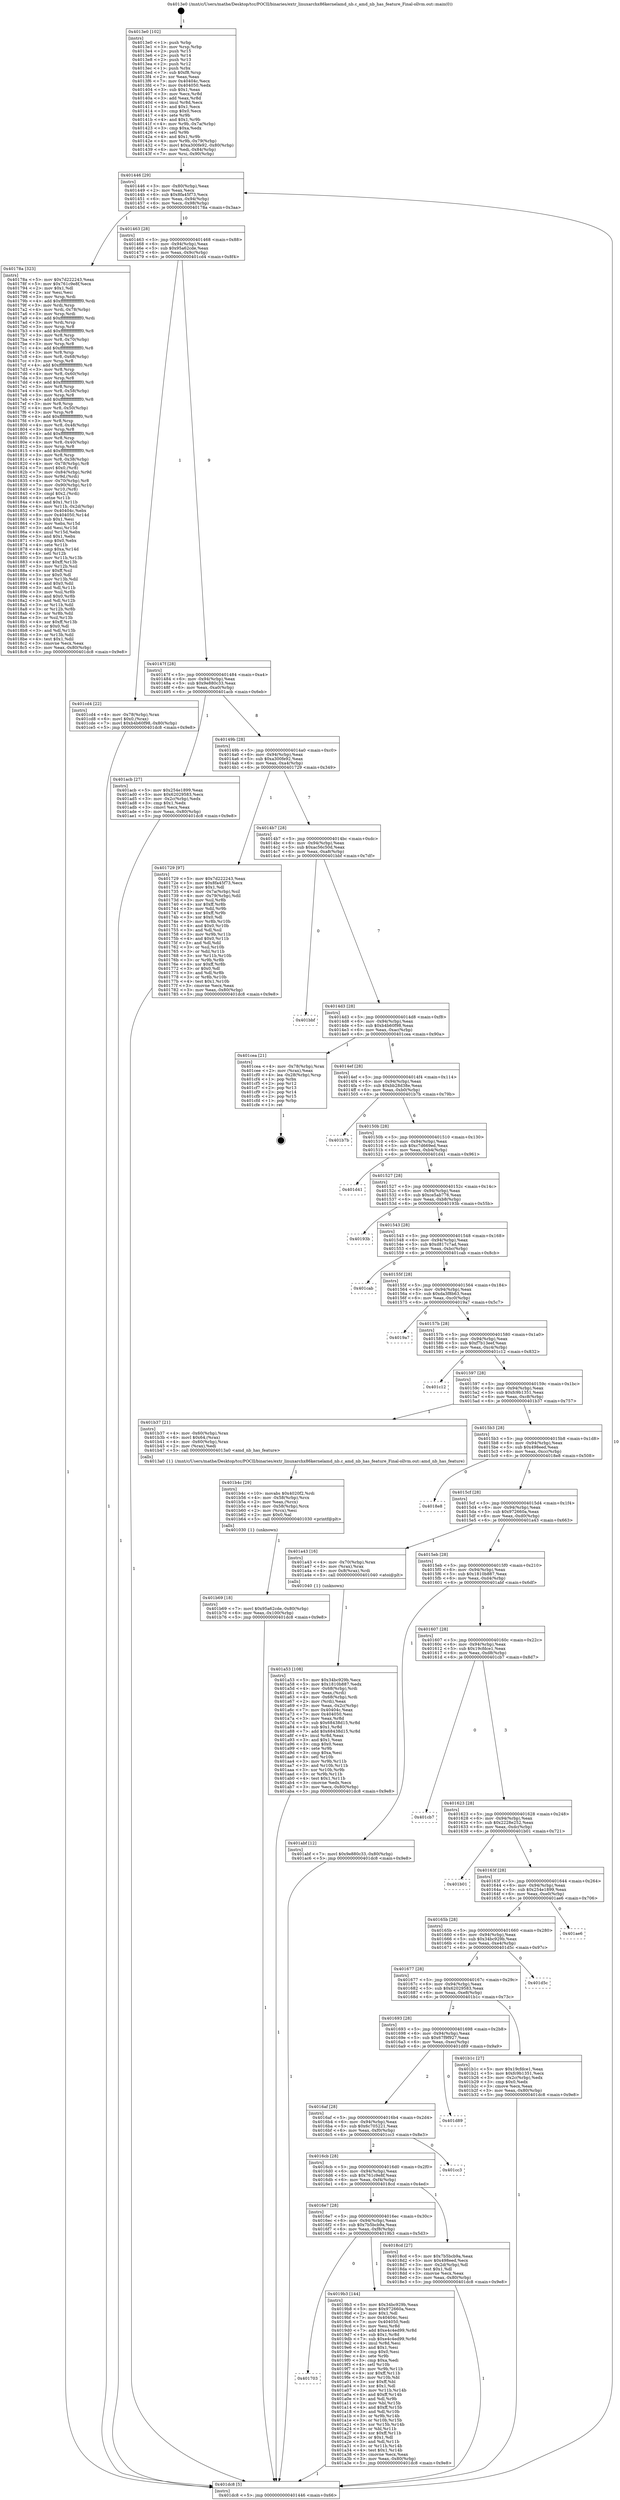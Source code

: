 digraph "0x4013e0" {
  label = "0x4013e0 (/mnt/c/Users/mathe/Desktop/tcc/POCII/binaries/extr_linuxarchx86kernelamd_nb.c_amd_nb_has_feature_Final-ollvm.out::main(0))"
  labelloc = "t"
  node[shape=record]

  Entry [label="",width=0.3,height=0.3,shape=circle,fillcolor=black,style=filled]
  "0x401446" [label="{
     0x401446 [29]\l
     | [instrs]\l
     &nbsp;&nbsp;0x401446 \<+3\>: mov -0x80(%rbp),%eax\l
     &nbsp;&nbsp;0x401449 \<+2\>: mov %eax,%ecx\l
     &nbsp;&nbsp;0x40144b \<+6\>: sub $0x8fa45f73,%ecx\l
     &nbsp;&nbsp;0x401451 \<+6\>: mov %eax,-0x94(%rbp)\l
     &nbsp;&nbsp;0x401457 \<+6\>: mov %ecx,-0x98(%rbp)\l
     &nbsp;&nbsp;0x40145d \<+6\>: je 000000000040178a \<main+0x3aa\>\l
  }"]
  "0x40178a" [label="{
     0x40178a [323]\l
     | [instrs]\l
     &nbsp;&nbsp;0x40178a \<+5\>: mov $0x7d222243,%eax\l
     &nbsp;&nbsp;0x40178f \<+5\>: mov $0x761c9e8f,%ecx\l
     &nbsp;&nbsp;0x401794 \<+2\>: mov $0x1,%dl\l
     &nbsp;&nbsp;0x401796 \<+2\>: xor %esi,%esi\l
     &nbsp;&nbsp;0x401798 \<+3\>: mov %rsp,%rdi\l
     &nbsp;&nbsp;0x40179b \<+4\>: add $0xfffffffffffffff0,%rdi\l
     &nbsp;&nbsp;0x40179f \<+3\>: mov %rdi,%rsp\l
     &nbsp;&nbsp;0x4017a2 \<+4\>: mov %rdi,-0x78(%rbp)\l
     &nbsp;&nbsp;0x4017a6 \<+3\>: mov %rsp,%rdi\l
     &nbsp;&nbsp;0x4017a9 \<+4\>: add $0xfffffffffffffff0,%rdi\l
     &nbsp;&nbsp;0x4017ad \<+3\>: mov %rdi,%rsp\l
     &nbsp;&nbsp;0x4017b0 \<+3\>: mov %rsp,%r8\l
     &nbsp;&nbsp;0x4017b3 \<+4\>: add $0xfffffffffffffff0,%r8\l
     &nbsp;&nbsp;0x4017b7 \<+3\>: mov %r8,%rsp\l
     &nbsp;&nbsp;0x4017ba \<+4\>: mov %r8,-0x70(%rbp)\l
     &nbsp;&nbsp;0x4017be \<+3\>: mov %rsp,%r8\l
     &nbsp;&nbsp;0x4017c1 \<+4\>: add $0xfffffffffffffff0,%r8\l
     &nbsp;&nbsp;0x4017c5 \<+3\>: mov %r8,%rsp\l
     &nbsp;&nbsp;0x4017c8 \<+4\>: mov %r8,-0x68(%rbp)\l
     &nbsp;&nbsp;0x4017cc \<+3\>: mov %rsp,%r8\l
     &nbsp;&nbsp;0x4017cf \<+4\>: add $0xfffffffffffffff0,%r8\l
     &nbsp;&nbsp;0x4017d3 \<+3\>: mov %r8,%rsp\l
     &nbsp;&nbsp;0x4017d6 \<+4\>: mov %r8,-0x60(%rbp)\l
     &nbsp;&nbsp;0x4017da \<+3\>: mov %rsp,%r8\l
     &nbsp;&nbsp;0x4017dd \<+4\>: add $0xfffffffffffffff0,%r8\l
     &nbsp;&nbsp;0x4017e1 \<+3\>: mov %r8,%rsp\l
     &nbsp;&nbsp;0x4017e4 \<+4\>: mov %r8,-0x58(%rbp)\l
     &nbsp;&nbsp;0x4017e8 \<+3\>: mov %rsp,%r8\l
     &nbsp;&nbsp;0x4017eb \<+4\>: add $0xfffffffffffffff0,%r8\l
     &nbsp;&nbsp;0x4017ef \<+3\>: mov %r8,%rsp\l
     &nbsp;&nbsp;0x4017f2 \<+4\>: mov %r8,-0x50(%rbp)\l
     &nbsp;&nbsp;0x4017f6 \<+3\>: mov %rsp,%r8\l
     &nbsp;&nbsp;0x4017f9 \<+4\>: add $0xfffffffffffffff0,%r8\l
     &nbsp;&nbsp;0x4017fd \<+3\>: mov %r8,%rsp\l
     &nbsp;&nbsp;0x401800 \<+4\>: mov %r8,-0x48(%rbp)\l
     &nbsp;&nbsp;0x401804 \<+3\>: mov %rsp,%r8\l
     &nbsp;&nbsp;0x401807 \<+4\>: add $0xfffffffffffffff0,%r8\l
     &nbsp;&nbsp;0x40180b \<+3\>: mov %r8,%rsp\l
     &nbsp;&nbsp;0x40180e \<+4\>: mov %r8,-0x40(%rbp)\l
     &nbsp;&nbsp;0x401812 \<+3\>: mov %rsp,%r8\l
     &nbsp;&nbsp;0x401815 \<+4\>: add $0xfffffffffffffff0,%r8\l
     &nbsp;&nbsp;0x401819 \<+3\>: mov %r8,%rsp\l
     &nbsp;&nbsp;0x40181c \<+4\>: mov %r8,-0x38(%rbp)\l
     &nbsp;&nbsp;0x401820 \<+4\>: mov -0x78(%rbp),%r8\l
     &nbsp;&nbsp;0x401824 \<+7\>: movl $0x0,(%r8)\l
     &nbsp;&nbsp;0x40182b \<+7\>: mov -0x84(%rbp),%r9d\l
     &nbsp;&nbsp;0x401832 \<+3\>: mov %r9d,(%rdi)\l
     &nbsp;&nbsp;0x401835 \<+4\>: mov -0x70(%rbp),%r8\l
     &nbsp;&nbsp;0x401839 \<+7\>: mov -0x90(%rbp),%r10\l
     &nbsp;&nbsp;0x401840 \<+3\>: mov %r10,(%r8)\l
     &nbsp;&nbsp;0x401843 \<+3\>: cmpl $0x2,(%rdi)\l
     &nbsp;&nbsp;0x401846 \<+4\>: setne %r11b\l
     &nbsp;&nbsp;0x40184a \<+4\>: and $0x1,%r11b\l
     &nbsp;&nbsp;0x40184e \<+4\>: mov %r11b,-0x2d(%rbp)\l
     &nbsp;&nbsp;0x401852 \<+7\>: mov 0x40404c,%ebx\l
     &nbsp;&nbsp;0x401859 \<+8\>: mov 0x404050,%r14d\l
     &nbsp;&nbsp;0x401861 \<+3\>: sub $0x1,%esi\l
     &nbsp;&nbsp;0x401864 \<+3\>: mov %ebx,%r15d\l
     &nbsp;&nbsp;0x401867 \<+3\>: add %esi,%r15d\l
     &nbsp;&nbsp;0x40186a \<+4\>: imul %r15d,%ebx\l
     &nbsp;&nbsp;0x40186e \<+3\>: and $0x1,%ebx\l
     &nbsp;&nbsp;0x401871 \<+3\>: cmp $0x0,%ebx\l
     &nbsp;&nbsp;0x401874 \<+4\>: sete %r11b\l
     &nbsp;&nbsp;0x401878 \<+4\>: cmp $0xa,%r14d\l
     &nbsp;&nbsp;0x40187c \<+4\>: setl %r12b\l
     &nbsp;&nbsp;0x401880 \<+3\>: mov %r11b,%r13b\l
     &nbsp;&nbsp;0x401883 \<+4\>: xor $0xff,%r13b\l
     &nbsp;&nbsp;0x401887 \<+3\>: mov %r12b,%sil\l
     &nbsp;&nbsp;0x40188a \<+4\>: xor $0xff,%sil\l
     &nbsp;&nbsp;0x40188e \<+3\>: xor $0x0,%dl\l
     &nbsp;&nbsp;0x401891 \<+3\>: mov %r13b,%dil\l
     &nbsp;&nbsp;0x401894 \<+4\>: and $0x0,%dil\l
     &nbsp;&nbsp;0x401898 \<+3\>: and %dl,%r11b\l
     &nbsp;&nbsp;0x40189b \<+3\>: mov %sil,%r8b\l
     &nbsp;&nbsp;0x40189e \<+4\>: and $0x0,%r8b\l
     &nbsp;&nbsp;0x4018a2 \<+3\>: and %dl,%r12b\l
     &nbsp;&nbsp;0x4018a5 \<+3\>: or %r11b,%dil\l
     &nbsp;&nbsp;0x4018a8 \<+3\>: or %r12b,%r8b\l
     &nbsp;&nbsp;0x4018ab \<+3\>: xor %r8b,%dil\l
     &nbsp;&nbsp;0x4018ae \<+3\>: or %sil,%r13b\l
     &nbsp;&nbsp;0x4018b1 \<+4\>: xor $0xff,%r13b\l
     &nbsp;&nbsp;0x4018b5 \<+3\>: or $0x0,%dl\l
     &nbsp;&nbsp;0x4018b8 \<+3\>: and %dl,%r13b\l
     &nbsp;&nbsp;0x4018bb \<+3\>: or %r13b,%dil\l
     &nbsp;&nbsp;0x4018be \<+4\>: test $0x1,%dil\l
     &nbsp;&nbsp;0x4018c2 \<+3\>: cmovne %ecx,%eax\l
     &nbsp;&nbsp;0x4018c5 \<+3\>: mov %eax,-0x80(%rbp)\l
     &nbsp;&nbsp;0x4018c8 \<+5\>: jmp 0000000000401dc8 \<main+0x9e8\>\l
  }"]
  "0x401463" [label="{
     0x401463 [28]\l
     | [instrs]\l
     &nbsp;&nbsp;0x401463 \<+5\>: jmp 0000000000401468 \<main+0x88\>\l
     &nbsp;&nbsp;0x401468 \<+6\>: mov -0x94(%rbp),%eax\l
     &nbsp;&nbsp;0x40146e \<+5\>: sub $0x95a62cde,%eax\l
     &nbsp;&nbsp;0x401473 \<+6\>: mov %eax,-0x9c(%rbp)\l
     &nbsp;&nbsp;0x401479 \<+6\>: je 0000000000401cd4 \<main+0x8f4\>\l
  }"]
  Exit [label="",width=0.3,height=0.3,shape=circle,fillcolor=black,style=filled,peripheries=2]
  "0x401cd4" [label="{
     0x401cd4 [22]\l
     | [instrs]\l
     &nbsp;&nbsp;0x401cd4 \<+4\>: mov -0x78(%rbp),%rax\l
     &nbsp;&nbsp;0x401cd8 \<+6\>: movl $0x0,(%rax)\l
     &nbsp;&nbsp;0x401cde \<+7\>: movl $0xb4b60f98,-0x80(%rbp)\l
     &nbsp;&nbsp;0x401ce5 \<+5\>: jmp 0000000000401dc8 \<main+0x9e8\>\l
  }"]
  "0x40147f" [label="{
     0x40147f [28]\l
     | [instrs]\l
     &nbsp;&nbsp;0x40147f \<+5\>: jmp 0000000000401484 \<main+0xa4\>\l
     &nbsp;&nbsp;0x401484 \<+6\>: mov -0x94(%rbp),%eax\l
     &nbsp;&nbsp;0x40148a \<+5\>: sub $0x9e880c33,%eax\l
     &nbsp;&nbsp;0x40148f \<+6\>: mov %eax,-0xa0(%rbp)\l
     &nbsp;&nbsp;0x401495 \<+6\>: je 0000000000401acb \<main+0x6eb\>\l
  }"]
  "0x401b69" [label="{
     0x401b69 [18]\l
     | [instrs]\l
     &nbsp;&nbsp;0x401b69 \<+7\>: movl $0x95a62cde,-0x80(%rbp)\l
     &nbsp;&nbsp;0x401b70 \<+6\>: mov %eax,-0x100(%rbp)\l
     &nbsp;&nbsp;0x401b76 \<+5\>: jmp 0000000000401dc8 \<main+0x9e8\>\l
  }"]
  "0x401acb" [label="{
     0x401acb [27]\l
     | [instrs]\l
     &nbsp;&nbsp;0x401acb \<+5\>: mov $0x254e1899,%eax\l
     &nbsp;&nbsp;0x401ad0 \<+5\>: mov $0x62029583,%ecx\l
     &nbsp;&nbsp;0x401ad5 \<+3\>: mov -0x2c(%rbp),%edx\l
     &nbsp;&nbsp;0x401ad8 \<+3\>: cmp $0x1,%edx\l
     &nbsp;&nbsp;0x401adb \<+3\>: cmovl %ecx,%eax\l
     &nbsp;&nbsp;0x401ade \<+3\>: mov %eax,-0x80(%rbp)\l
     &nbsp;&nbsp;0x401ae1 \<+5\>: jmp 0000000000401dc8 \<main+0x9e8\>\l
  }"]
  "0x40149b" [label="{
     0x40149b [28]\l
     | [instrs]\l
     &nbsp;&nbsp;0x40149b \<+5\>: jmp 00000000004014a0 \<main+0xc0\>\l
     &nbsp;&nbsp;0x4014a0 \<+6\>: mov -0x94(%rbp),%eax\l
     &nbsp;&nbsp;0x4014a6 \<+5\>: sub $0xa300fe92,%eax\l
     &nbsp;&nbsp;0x4014ab \<+6\>: mov %eax,-0xa4(%rbp)\l
     &nbsp;&nbsp;0x4014b1 \<+6\>: je 0000000000401729 \<main+0x349\>\l
  }"]
  "0x401b4c" [label="{
     0x401b4c [29]\l
     | [instrs]\l
     &nbsp;&nbsp;0x401b4c \<+10\>: movabs $0x4020f2,%rdi\l
     &nbsp;&nbsp;0x401b56 \<+4\>: mov -0x58(%rbp),%rcx\l
     &nbsp;&nbsp;0x401b5a \<+2\>: mov %eax,(%rcx)\l
     &nbsp;&nbsp;0x401b5c \<+4\>: mov -0x58(%rbp),%rcx\l
     &nbsp;&nbsp;0x401b60 \<+2\>: mov (%rcx),%esi\l
     &nbsp;&nbsp;0x401b62 \<+2\>: mov $0x0,%al\l
     &nbsp;&nbsp;0x401b64 \<+5\>: call 0000000000401030 \<printf@plt\>\l
     | [calls]\l
     &nbsp;&nbsp;0x401030 \{1\} (unknown)\l
  }"]
  "0x401729" [label="{
     0x401729 [97]\l
     | [instrs]\l
     &nbsp;&nbsp;0x401729 \<+5\>: mov $0x7d222243,%eax\l
     &nbsp;&nbsp;0x40172e \<+5\>: mov $0x8fa45f73,%ecx\l
     &nbsp;&nbsp;0x401733 \<+2\>: mov $0x1,%dl\l
     &nbsp;&nbsp;0x401735 \<+4\>: mov -0x7a(%rbp),%sil\l
     &nbsp;&nbsp;0x401739 \<+4\>: mov -0x79(%rbp),%dil\l
     &nbsp;&nbsp;0x40173d \<+3\>: mov %sil,%r8b\l
     &nbsp;&nbsp;0x401740 \<+4\>: xor $0xff,%r8b\l
     &nbsp;&nbsp;0x401744 \<+3\>: mov %dil,%r9b\l
     &nbsp;&nbsp;0x401747 \<+4\>: xor $0xff,%r9b\l
     &nbsp;&nbsp;0x40174b \<+3\>: xor $0x0,%dl\l
     &nbsp;&nbsp;0x40174e \<+3\>: mov %r8b,%r10b\l
     &nbsp;&nbsp;0x401751 \<+4\>: and $0x0,%r10b\l
     &nbsp;&nbsp;0x401755 \<+3\>: and %dl,%sil\l
     &nbsp;&nbsp;0x401758 \<+3\>: mov %r9b,%r11b\l
     &nbsp;&nbsp;0x40175b \<+4\>: and $0x0,%r11b\l
     &nbsp;&nbsp;0x40175f \<+3\>: and %dl,%dil\l
     &nbsp;&nbsp;0x401762 \<+3\>: or %sil,%r10b\l
     &nbsp;&nbsp;0x401765 \<+3\>: or %dil,%r11b\l
     &nbsp;&nbsp;0x401768 \<+3\>: xor %r11b,%r10b\l
     &nbsp;&nbsp;0x40176b \<+3\>: or %r9b,%r8b\l
     &nbsp;&nbsp;0x40176e \<+4\>: xor $0xff,%r8b\l
     &nbsp;&nbsp;0x401772 \<+3\>: or $0x0,%dl\l
     &nbsp;&nbsp;0x401775 \<+3\>: and %dl,%r8b\l
     &nbsp;&nbsp;0x401778 \<+3\>: or %r8b,%r10b\l
     &nbsp;&nbsp;0x40177b \<+4\>: test $0x1,%r10b\l
     &nbsp;&nbsp;0x40177f \<+3\>: cmovne %ecx,%eax\l
     &nbsp;&nbsp;0x401782 \<+3\>: mov %eax,-0x80(%rbp)\l
     &nbsp;&nbsp;0x401785 \<+5\>: jmp 0000000000401dc8 \<main+0x9e8\>\l
  }"]
  "0x4014b7" [label="{
     0x4014b7 [28]\l
     | [instrs]\l
     &nbsp;&nbsp;0x4014b7 \<+5\>: jmp 00000000004014bc \<main+0xdc\>\l
     &nbsp;&nbsp;0x4014bc \<+6\>: mov -0x94(%rbp),%eax\l
     &nbsp;&nbsp;0x4014c2 \<+5\>: sub $0xac56c50d,%eax\l
     &nbsp;&nbsp;0x4014c7 \<+6\>: mov %eax,-0xa8(%rbp)\l
     &nbsp;&nbsp;0x4014cd \<+6\>: je 0000000000401bbf \<main+0x7df\>\l
  }"]
  "0x401dc8" [label="{
     0x401dc8 [5]\l
     | [instrs]\l
     &nbsp;&nbsp;0x401dc8 \<+5\>: jmp 0000000000401446 \<main+0x66\>\l
  }"]
  "0x4013e0" [label="{
     0x4013e0 [102]\l
     | [instrs]\l
     &nbsp;&nbsp;0x4013e0 \<+1\>: push %rbp\l
     &nbsp;&nbsp;0x4013e1 \<+3\>: mov %rsp,%rbp\l
     &nbsp;&nbsp;0x4013e4 \<+2\>: push %r15\l
     &nbsp;&nbsp;0x4013e6 \<+2\>: push %r14\l
     &nbsp;&nbsp;0x4013e8 \<+2\>: push %r13\l
     &nbsp;&nbsp;0x4013ea \<+2\>: push %r12\l
     &nbsp;&nbsp;0x4013ec \<+1\>: push %rbx\l
     &nbsp;&nbsp;0x4013ed \<+7\>: sub $0xf8,%rsp\l
     &nbsp;&nbsp;0x4013f4 \<+2\>: xor %eax,%eax\l
     &nbsp;&nbsp;0x4013f6 \<+7\>: mov 0x40404c,%ecx\l
     &nbsp;&nbsp;0x4013fd \<+7\>: mov 0x404050,%edx\l
     &nbsp;&nbsp;0x401404 \<+3\>: sub $0x1,%eax\l
     &nbsp;&nbsp;0x401407 \<+3\>: mov %ecx,%r8d\l
     &nbsp;&nbsp;0x40140a \<+3\>: add %eax,%r8d\l
     &nbsp;&nbsp;0x40140d \<+4\>: imul %r8d,%ecx\l
     &nbsp;&nbsp;0x401411 \<+3\>: and $0x1,%ecx\l
     &nbsp;&nbsp;0x401414 \<+3\>: cmp $0x0,%ecx\l
     &nbsp;&nbsp;0x401417 \<+4\>: sete %r9b\l
     &nbsp;&nbsp;0x40141b \<+4\>: and $0x1,%r9b\l
     &nbsp;&nbsp;0x40141f \<+4\>: mov %r9b,-0x7a(%rbp)\l
     &nbsp;&nbsp;0x401423 \<+3\>: cmp $0xa,%edx\l
     &nbsp;&nbsp;0x401426 \<+4\>: setl %r9b\l
     &nbsp;&nbsp;0x40142a \<+4\>: and $0x1,%r9b\l
     &nbsp;&nbsp;0x40142e \<+4\>: mov %r9b,-0x79(%rbp)\l
     &nbsp;&nbsp;0x401432 \<+7\>: movl $0xa300fe92,-0x80(%rbp)\l
     &nbsp;&nbsp;0x401439 \<+6\>: mov %edi,-0x84(%rbp)\l
     &nbsp;&nbsp;0x40143f \<+7\>: mov %rsi,-0x90(%rbp)\l
  }"]
  "0x401a53" [label="{
     0x401a53 [108]\l
     | [instrs]\l
     &nbsp;&nbsp;0x401a53 \<+5\>: mov $0x34bc929b,%ecx\l
     &nbsp;&nbsp;0x401a58 \<+5\>: mov $0x1810b887,%edx\l
     &nbsp;&nbsp;0x401a5d \<+4\>: mov -0x68(%rbp),%rdi\l
     &nbsp;&nbsp;0x401a61 \<+2\>: mov %eax,(%rdi)\l
     &nbsp;&nbsp;0x401a63 \<+4\>: mov -0x68(%rbp),%rdi\l
     &nbsp;&nbsp;0x401a67 \<+2\>: mov (%rdi),%eax\l
     &nbsp;&nbsp;0x401a69 \<+3\>: mov %eax,-0x2c(%rbp)\l
     &nbsp;&nbsp;0x401a6c \<+7\>: mov 0x40404c,%eax\l
     &nbsp;&nbsp;0x401a73 \<+7\>: mov 0x404050,%esi\l
     &nbsp;&nbsp;0x401a7a \<+3\>: mov %eax,%r8d\l
     &nbsp;&nbsp;0x401a7d \<+7\>: sub $0x68438d15,%r8d\l
     &nbsp;&nbsp;0x401a84 \<+4\>: sub $0x1,%r8d\l
     &nbsp;&nbsp;0x401a88 \<+7\>: add $0x68438d15,%r8d\l
     &nbsp;&nbsp;0x401a8f \<+4\>: imul %r8d,%eax\l
     &nbsp;&nbsp;0x401a93 \<+3\>: and $0x1,%eax\l
     &nbsp;&nbsp;0x401a96 \<+3\>: cmp $0x0,%eax\l
     &nbsp;&nbsp;0x401a99 \<+4\>: sete %r9b\l
     &nbsp;&nbsp;0x401a9d \<+3\>: cmp $0xa,%esi\l
     &nbsp;&nbsp;0x401aa0 \<+4\>: setl %r10b\l
     &nbsp;&nbsp;0x401aa4 \<+3\>: mov %r9b,%r11b\l
     &nbsp;&nbsp;0x401aa7 \<+3\>: and %r10b,%r11b\l
     &nbsp;&nbsp;0x401aaa \<+3\>: xor %r10b,%r9b\l
     &nbsp;&nbsp;0x401aad \<+3\>: or %r9b,%r11b\l
     &nbsp;&nbsp;0x401ab0 \<+4\>: test $0x1,%r11b\l
     &nbsp;&nbsp;0x401ab4 \<+3\>: cmovne %edx,%ecx\l
     &nbsp;&nbsp;0x401ab7 \<+3\>: mov %ecx,-0x80(%rbp)\l
     &nbsp;&nbsp;0x401aba \<+5\>: jmp 0000000000401dc8 \<main+0x9e8\>\l
  }"]
  "0x401703" [label="{
     0x401703\l
  }", style=dashed]
  "0x401bbf" [label="{
     0x401bbf\l
  }", style=dashed]
  "0x4014d3" [label="{
     0x4014d3 [28]\l
     | [instrs]\l
     &nbsp;&nbsp;0x4014d3 \<+5\>: jmp 00000000004014d8 \<main+0xf8\>\l
     &nbsp;&nbsp;0x4014d8 \<+6\>: mov -0x94(%rbp),%eax\l
     &nbsp;&nbsp;0x4014de \<+5\>: sub $0xb4b60f98,%eax\l
     &nbsp;&nbsp;0x4014e3 \<+6\>: mov %eax,-0xac(%rbp)\l
     &nbsp;&nbsp;0x4014e9 \<+6\>: je 0000000000401cea \<main+0x90a\>\l
  }"]
  "0x4019b3" [label="{
     0x4019b3 [144]\l
     | [instrs]\l
     &nbsp;&nbsp;0x4019b3 \<+5\>: mov $0x34bc929b,%eax\l
     &nbsp;&nbsp;0x4019b8 \<+5\>: mov $0x972660a,%ecx\l
     &nbsp;&nbsp;0x4019bd \<+2\>: mov $0x1,%dl\l
     &nbsp;&nbsp;0x4019bf \<+7\>: mov 0x40404c,%esi\l
     &nbsp;&nbsp;0x4019c6 \<+7\>: mov 0x404050,%edi\l
     &nbsp;&nbsp;0x4019cd \<+3\>: mov %esi,%r8d\l
     &nbsp;&nbsp;0x4019d0 \<+7\>: add $0xe4c4ed99,%r8d\l
     &nbsp;&nbsp;0x4019d7 \<+4\>: sub $0x1,%r8d\l
     &nbsp;&nbsp;0x4019db \<+7\>: sub $0xe4c4ed99,%r8d\l
     &nbsp;&nbsp;0x4019e2 \<+4\>: imul %r8d,%esi\l
     &nbsp;&nbsp;0x4019e6 \<+3\>: and $0x1,%esi\l
     &nbsp;&nbsp;0x4019e9 \<+3\>: cmp $0x0,%esi\l
     &nbsp;&nbsp;0x4019ec \<+4\>: sete %r9b\l
     &nbsp;&nbsp;0x4019f0 \<+3\>: cmp $0xa,%edi\l
     &nbsp;&nbsp;0x4019f3 \<+4\>: setl %r10b\l
     &nbsp;&nbsp;0x4019f7 \<+3\>: mov %r9b,%r11b\l
     &nbsp;&nbsp;0x4019fa \<+4\>: xor $0xff,%r11b\l
     &nbsp;&nbsp;0x4019fe \<+3\>: mov %r10b,%bl\l
     &nbsp;&nbsp;0x401a01 \<+3\>: xor $0xff,%bl\l
     &nbsp;&nbsp;0x401a04 \<+3\>: xor $0x1,%dl\l
     &nbsp;&nbsp;0x401a07 \<+3\>: mov %r11b,%r14b\l
     &nbsp;&nbsp;0x401a0a \<+4\>: and $0xff,%r14b\l
     &nbsp;&nbsp;0x401a0e \<+3\>: and %dl,%r9b\l
     &nbsp;&nbsp;0x401a11 \<+3\>: mov %bl,%r15b\l
     &nbsp;&nbsp;0x401a14 \<+4\>: and $0xff,%r15b\l
     &nbsp;&nbsp;0x401a18 \<+3\>: and %dl,%r10b\l
     &nbsp;&nbsp;0x401a1b \<+3\>: or %r9b,%r14b\l
     &nbsp;&nbsp;0x401a1e \<+3\>: or %r10b,%r15b\l
     &nbsp;&nbsp;0x401a21 \<+3\>: xor %r15b,%r14b\l
     &nbsp;&nbsp;0x401a24 \<+3\>: or %bl,%r11b\l
     &nbsp;&nbsp;0x401a27 \<+4\>: xor $0xff,%r11b\l
     &nbsp;&nbsp;0x401a2b \<+3\>: or $0x1,%dl\l
     &nbsp;&nbsp;0x401a2e \<+3\>: and %dl,%r11b\l
     &nbsp;&nbsp;0x401a31 \<+3\>: or %r11b,%r14b\l
     &nbsp;&nbsp;0x401a34 \<+4\>: test $0x1,%r14b\l
     &nbsp;&nbsp;0x401a38 \<+3\>: cmovne %ecx,%eax\l
     &nbsp;&nbsp;0x401a3b \<+3\>: mov %eax,-0x80(%rbp)\l
     &nbsp;&nbsp;0x401a3e \<+5\>: jmp 0000000000401dc8 \<main+0x9e8\>\l
  }"]
  "0x401cea" [label="{
     0x401cea [21]\l
     | [instrs]\l
     &nbsp;&nbsp;0x401cea \<+4\>: mov -0x78(%rbp),%rax\l
     &nbsp;&nbsp;0x401cee \<+2\>: mov (%rax),%eax\l
     &nbsp;&nbsp;0x401cf0 \<+4\>: lea -0x28(%rbp),%rsp\l
     &nbsp;&nbsp;0x401cf4 \<+1\>: pop %rbx\l
     &nbsp;&nbsp;0x401cf5 \<+2\>: pop %r12\l
     &nbsp;&nbsp;0x401cf7 \<+2\>: pop %r13\l
     &nbsp;&nbsp;0x401cf9 \<+2\>: pop %r14\l
     &nbsp;&nbsp;0x401cfb \<+2\>: pop %r15\l
     &nbsp;&nbsp;0x401cfd \<+1\>: pop %rbp\l
     &nbsp;&nbsp;0x401cfe \<+1\>: ret\l
  }"]
  "0x4014ef" [label="{
     0x4014ef [28]\l
     | [instrs]\l
     &nbsp;&nbsp;0x4014ef \<+5\>: jmp 00000000004014f4 \<main+0x114\>\l
     &nbsp;&nbsp;0x4014f4 \<+6\>: mov -0x94(%rbp),%eax\l
     &nbsp;&nbsp;0x4014fa \<+5\>: sub $0xbb28d38e,%eax\l
     &nbsp;&nbsp;0x4014ff \<+6\>: mov %eax,-0xb0(%rbp)\l
     &nbsp;&nbsp;0x401505 \<+6\>: je 0000000000401b7b \<main+0x79b\>\l
  }"]
  "0x4016e7" [label="{
     0x4016e7 [28]\l
     | [instrs]\l
     &nbsp;&nbsp;0x4016e7 \<+5\>: jmp 00000000004016ec \<main+0x30c\>\l
     &nbsp;&nbsp;0x4016ec \<+6\>: mov -0x94(%rbp),%eax\l
     &nbsp;&nbsp;0x4016f2 \<+5\>: sub $0x7b5bcb9a,%eax\l
     &nbsp;&nbsp;0x4016f7 \<+6\>: mov %eax,-0xf8(%rbp)\l
     &nbsp;&nbsp;0x4016fd \<+6\>: je 00000000004019b3 \<main+0x5d3\>\l
  }"]
  "0x401b7b" [label="{
     0x401b7b\l
  }", style=dashed]
  "0x40150b" [label="{
     0x40150b [28]\l
     | [instrs]\l
     &nbsp;&nbsp;0x40150b \<+5\>: jmp 0000000000401510 \<main+0x130\>\l
     &nbsp;&nbsp;0x401510 \<+6\>: mov -0x94(%rbp),%eax\l
     &nbsp;&nbsp;0x401516 \<+5\>: sub $0xc7d669ed,%eax\l
     &nbsp;&nbsp;0x40151b \<+6\>: mov %eax,-0xb4(%rbp)\l
     &nbsp;&nbsp;0x401521 \<+6\>: je 0000000000401d41 \<main+0x961\>\l
  }"]
  "0x4018cd" [label="{
     0x4018cd [27]\l
     | [instrs]\l
     &nbsp;&nbsp;0x4018cd \<+5\>: mov $0x7b5bcb9a,%eax\l
     &nbsp;&nbsp;0x4018d2 \<+5\>: mov $0x498eed,%ecx\l
     &nbsp;&nbsp;0x4018d7 \<+3\>: mov -0x2d(%rbp),%dl\l
     &nbsp;&nbsp;0x4018da \<+3\>: test $0x1,%dl\l
     &nbsp;&nbsp;0x4018dd \<+3\>: cmovne %ecx,%eax\l
     &nbsp;&nbsp;0x4018e0 \<+3\>: mov %eax,-0x80(%rbp)\l
     &nbsp;&nbsp;0x4018e3 \<+5\>: jmp 0000000000401dc8 \<main+0x9e8\>\l
  }"]
  "0x401d41" [label="{
     0x401d41\l
  }", style=dashed]
  "0x401527" [label="{
     0x401527 [28]\l
     | [instrs]\l
     &nbsp;&nbsp;0x401527 \<+5\>: jmp 000000000040152c \<main+0x14c\>\l
     &nbsp;&nbsp;0x40152c \<+6\>: mov -0x94(%rbp),%eax\l
     &nbsp;&nbsp;0x401532 \<+5\>: sub $0xce5ab776,%eax\l
     &nbsp;&nbsp;0x401537 \<+6\>: mov %eax,-0xb8(%rbp)\l
     &nbsp;&nbsp;0x40153d \<+6\>: je 000000000040193b \<main+0x55b\>\l
  }"]
  "0x4016cb" [label="{
     0x4016cb [28]\l
     | [instrs]\l
     &nbsp;&nbsp;0x4016cb \<+5\>: jmp 00000000004016d0 \<main+0x2f0\>\l
     &nbsp;&nbsp;0x4016d0 \<+6\>: mov -0x94(%rbp),%eax\l
     &nbsp;&nbsp;0x4016d6 \<+5\>: sub $0x761c9e8f,%eax\l
     &nbsp;&nbsp;0x4016db \<+6\>: mov %eax,-0xf4(%rbp)\l
     &nbsp;&nbsp;0x4016e1 \<+6\>: je 00000000004018cd \<main+0x4ed\>\l
  }"]
  "0x40193b" [label="{
     0x40193b\l
  }", style=dashed]
  "0x401543" [label="{
     0x401543 [28]\l
     | [instrs]\l
     &nbsp;&nbsp;0x401543 \<+5\>: jmp 0000000000401548 \<main+0x168\>\l
     &nbsp;&nbsp;0x401548 \<+6\>: mov -0x94(%rbp),%eax\l
     &nbsp;&nbsp;0x40154e \<+5\>: sub $0xd817c7ad,%eax\l
     &nbsp;&nbsp;0x401553 \<+6\>: mov %eax,-0xbc(%rbp)\l
     &nbsp;&nbsp;0x401559 \<+6\>: je 0000000000401cab \<main+0x8cb\>\l
  }"]
  "0x401cc3" [label="{
     0x401cc3\l
  }", style=dashed]
  "0x401cab" [label="{
     0x401cab\l
  }", style=dashed]
  "0x40155f" [label="{
     0x40155f [28]\l
     | [instrs]\l
     &nbsp;&nbsp;0x40155f \<+5\>: jmp 0000000000401564 \<main+0x184\>\l
     &nbsp;&nbsp;0x401564 \<+6\>: mov -0x94(%rbp),%eax\l
     &nbsp;&nbsp;0x40156a \<+5\>: sub $0xda3f8b63,%eax\l
     &nbsp;&nbsp;0x40156f \<+6\>: mov %eax,-0xc0(%rbp)\l
     &nbsp;&nbsp;0x401575 \<+6\>: je 00000000004019a7 \<main+0x5c7\>\l
  }"]
  "0x4016af" [label="{
     0x4016af [28]\l
     | [instrs]\l
     &nbsp;&nbsp;0x4016af \<+5\>: jmp 00000000004016b4 \<main+0x2d4\>\l
     &nbsp;&nbsp;0x4016b4 \<+6\>: mov -0x94(%rbp),%eax\l
     &nbsp;&nbsp;0x4016ba \<+5\>: sub $0x6c705221,%eax\l
     &nbsp;&nbsp;0x4016bf \<+6\>: mov %eax,-0xf0(%rbp)\l
     &nbsp;&nbsp;0x4016c5 \<+6\>: je 0000000000401cc3 \<main+0x8e3\>\l
  }"]
  "0x4019a7" [label="{
     0x4019a7\l
  }", style=dashed]
  "0x40157b" [label="{
     0x40157b [28]\l
     | [instrs]\l
     &nbsp;&nbsp;0x40157b \<+5\>: jmp 0000000000401580 \<main+0x1a0\>\l
     &nbsp;&nbsp;0x401580 \<+6\>: mov -0x94(%rbp),%eax\l
     &nbsp;&nbsp;0x401586 \<+5\>: sub $0xf7b13eef,%eax\l
     &nbsp;&nbsp;0x40158b \<+6\>: mov %eax,-0xc4(%rbp)\l
     &nbsp;&nbsp;0x401591 \<+6\>: je 0000000000401c12 \<main+0x832\>\l
  }"]
  "0x401d89" [label="{
     0x401d89\l
  }", style=dashed]
  "0x401c12" [label="{
     0x401c12\l
  }", style=dashed]
  "0x401597" [label="{
     0x401597 [28]\l
     | [instrs]\l
     &nbsp;&nbsp;0x401597 \<+5\>: jmp 000000000040159c \<main+0x1bc\>\l
     &nbsp;&nbsp;0x40159c \<+6\>: mov -0x94(%rbp),%eax\l
     &nbsp;&nbsp;0x4015a2 \<+5\>: sub $0xfc9b1351,%eax\l
     &nbsp;&nbsp;0x4015a7 \<+6\>: mov %eax,-0xc8(%rbp)\l
     &nbsp;&nbsp;0x4015ad \<+6\>: je 0000000000401b37 \<main+0x757\>\l
  }"]
  "0x401693" [label="{
     0x401693 [28]\l
     | [instrs]\l
     &nbsp;&nbsp;0x401693 \<+5\>: jmp 0000000000401698 \<main+0x2b8\>\l
     &nbsp;&nbsp;0x401698 \<+6\>: mov -0x94(%rbp),%eax\l
     &nbsp;&nbsp;0x40169e \<+5\>: sub $0x67f9f927,%eax\l
     &nbsp;&nbsp;0x4016a3 \<+6\>: mov %eax,-0xec(%rbp)\l
     &nbsp;&nbsp;0x4016a9 \<+6\>: je 0000000000401d89 \<main+0x9a9\>\l
  }"]
  "0x401b37" [label="{
     0x401b37 [21]\l
     | [instrs]\l
     &nbsp;&nbsp;0x401b37 \<+4\>: mov -0x60(%rbp),%rax\l
     &nbsp;&nbsp;0x401b3b \<+6\>: movl $0x64,(%rax)\l
     &nbsp;&nbsp;0x401b41 \<+4\>: mov -0x60(%rbp),%rax\l
     &nbsp;&nbsp;0x401b45 \<+2\>: mov (%rax),%edi\l
     &nbsp;&nbsp;0x401b47 \<+5\>: call 00000000004013a0 \<amd_nb_has_feature\>\l
     | [calls]\l
     &nbsp;&nbsp;0x4013a0 \{1\} (/mnt/c/Users/mathe/Desktop/tcc/POCII/binaries/extr_linuxarchx86kernelamd_nb.c_amd_nb_has_feature_Final-ollvm.out::amd_nb_has_feature)\l
  }"]
  "0x4015b3" [label="{
     0x4015b3 [28]\l
     | [instrs]\l
     &nbsp;&nbsp;0x4015b3 \<+5\>: jmp 00000000004015b8 \<main+0x1d8\>\l
     &nbsp;&nbsp;0x4015b8 \<+6\>: mov -0x94(%rbp),%eax\l
     &nbsp;&nbsp;0x4015be \<+5\>: sub $0x498eed,%eax\l
     &nbsp;&nbsp;0x4015c3 \<+6\>: mov %eax,-0xcc(%rbp)\l
     &nbsp;&nbsp;0x4015c9 \<+6\>: je 00000000004018e8 \<main+0x508\>\l
  }"]
  "0x401b1c" [label="{
     0x401b1c [27]\l
     | [instrs]\l
     &nbsp;&nbsp;0x401b1c \<+5\>: mov $0x19cfdce1,%eax\l
     &nbsp;&nbsp;0x401b21 \<+5\>: mov $0xfc9b1351,%ecx\l
     &nbsp;&nbsp;0x401b26 \<+3\>: mov -0x2c(%rbp),%edx\l
     &nbsp;&nbsp;0x401b29 \<+3\>: cmp $0x0,%edx\l
     &nbsp;&nbsp;0x401b2c \<+3\>: cmove %ecx,%eax\l
     &nbsp;&nbsp;0x401b2f \<+3\>: mov %eax,-0x80(%rbp)\l
     &nbsp;&nbsp;0x401b32 \<+5\>: jmp 0000000000401dc8 \<main+0x9e8\>\l
  }"]
  "0x4018e8" [label="{
     0x4018e8\l
  }", style=dashed]
  "0x4015cf" [label="{
     0x4015cf [28]\l
     | [instrs]\l
     &nbsp;&nbsp;0x4015cf \<+5\>: jmp 00000000004015d4 \<main+0x1f4\>\l
     &nbsp;&nbsp;0x4015d4 \<+6\>: mov -0x94(%rbp),%eax\l
     &nbsp;&nbsp;0x4015da \<+5\>: sub $0x972660a,%eax\l
     &nbsp;&nbsp;0x4015df \<+6\>: mov %eax,-0xd0(%rbp)\l
     &nbsp;&nbsp;0x4015e5 \<+6\>: je 0000000000401a43 \<main+0x663\>\l
  }"]
  "0x401677" [label="{
     0x401677 [28]\l
     | [instrs]\l
     &nbsp;&nbsp;0x401677 \<+5\>: jmp 000000000040167c \<main+0x29c\>\l
     &nbsp;&nbsp;0x40167c \<+6\>: mov -0x94(%rbp),%eax\l
     &nbsp;&nbsp;0x401682 \<+5\>: sub $0x62029583,%eax\l
     &nbsp;&nbsp;0x401687 \<+6\>: mov %eax,-0xe8(%rbp)\l
     &nbsp;&nbsp;0x40168d \<+6\>: je 0000000000401b1c \<main+0x73c\>\l
  }"]
  "0x401a43" [label="{
     0x401a43 [16]\l
     | [instrs]\l
     &nbsp;&nbsp;0x401a43 \<+4\>: mov -0x70(%rbp),%rax\l
     &nbsp;&nbsp;0x401a47 \<+3\>: mov (%rax),%rax\l
     &nbsp;&nbsp;0x401a4a \<+4\>: mov 0x8(%rax),%rdi\l
     &nbsp;&nbsp;0x401a4e \<+5\>: call 0000000000401040 \<atoi@plt\>\l
     | [calls]\l
     &nbsp;&nbsp;0x401040 \{1\} (unknown)\l
  }"]
  "0x4015eb" [label="{
     0x4015eb [28]\l
     | [instrs]\l
     &nbsp;&nbsp;0x4015eb \<+5\>: jmp 00000000004015f0 \<main+0x210\>\l
     &nbsp;&nbsp;0x4015f0 \<+6\>: mov -0x94(%rbp),%eax\l
     &nbsp;&nbsp;0x4015f6 \<+5\>: sub $0x1810b887,%eax\l
     &nbsp;&nbsp;0x4015fb \<+6\>: mov %eax,-0xd4(%rbp)\l
     &nbsp;&nbsp;0x401601 \<+6\>: je 0000000000401abf \<main+0x6df\>\l
  }"]
  "0x401d5c" [label="{
     0x401d5c\l
  }", style=dashed]
  "0x401abf" [label="{
     0x401abf [12]\l
     | [instrs]\l
     &nbsp;&nbsp;0x401abf \<+7\>: movl $0x9e880c33,-0x80(%rbp)\l
     &nbsp;&nbsp;0x401ac6 \<+5\>: jmp 0000000000401dc8 \<main+0x9e8\>\l
  }"]
  "0x401607" [label="{
     0x401607 [28]\l
     | [instrs]\l
     &nbsp;&nbsp;0x401607 \<+5\>: jmp 000000000040160c \<main+0x22c\>\l
     &nbsp;&nbsp;0x40160c \<+6\>: mov -0x94(%rbp),%eax\l
     &nbsp;&nbsp;0x401612 \<+5\>: sub $0x19cfdce1,%eax\l
     &nbsp;&nbsp;0x401617 \<+6\>: mov %eax,-0xd8(%rbp)\l
     &nbsp;&nbsp;0x40161d \<+6\>: je 0000000000401cb7 \<main+0x8d7\>\l
  }"]
  "0x40165b" [label="{
     0x40165b [28]\l
     | [instrs]\l
     &nbsp;&nbsp;0x40165b \<+5\>: jmp 0000000000401660 \<main+0x280\>\l
     &nbsp;&nbsp;0x401660 \<+6\>: mov -0x94(%rbp),%eax\l
     &nbsp;&nbsp;0x401666 \<+5\>: sub $0x34bc929b,%eax\l
     &nbsp;&nbsp;0x40166b \<+6\>: mov %eax,-0xe4(%rbp)\l
     &nbsp;&nbsp;0x401671 \<+6\>: je 0000000000401d5c \<main+0x97c\>\l
  }"]
  "0x401cb7" [label="{
     0x401cb7\l
  }", style=dashed]
  "0x401623" [label="{
     0x401623 [28]\l
     | [instrs]\l
     &nbsp;&nbsp;0x401623 \<+5\>: jmp 0000000000401628 \<main+0x248\>\l
     &nbsp;&nbsp;0x401628 \<+6\>: mov -0x94(%rbp),%eax\l
     &nbsp;&nbsp;0x40162e \<+5\>: sub $0x2228e252,%eax\l
     &nbsp;&nbsp;0x401633 \<+6\>: mov %eax,-0xdc(%rbp)\l
     &nbsp;&nbsp;0x401639 \<+6\>: je 0000000000401b01 \<main+0x721\>\l
  }"]
  "0x401ae6" [label="{
     0x401ae6\l
  }", style=dashed]
  "0x401b01" [label="{
     0x401b01\l
  }", style=dashed]
  "0x40163f" [label="{
     0x40163f [28]\l
     | [instrs]\l
     &nbsp;&nbsp;0x40163f \<+5\>: jmp 0000000000401644 \<main+0x264\>\l
     &nbsp;&nbsp;0x401644 \<+6\>: mov -0x94(%rbp),%eax\l
     &nbsp;&nbsp;0x40164a \<+5\>: sub $0x254e1899,%eax\l
     &nbsp;&nbsp;0x40164f \<+6\>: mov %eax,-0xe0(%rbp)\l
     &nbsp;&nbsp;0x401655 \<+6\>: je 0000000000401ae6 \<main+0x706\>\l
  }"]
  Entry -> "0x4013e0" [label=" 1"]
  "0x401446" -> "0x40178a" [label=" 1"]
  "0x401446" -> "0x401463" [label=" 10"]
  "0x401cea" -> Exit [label=" 1"]
  "0x401463" -> "0x401cd4" [label=" 1"]
  "0x401463" -> "0x40147f" [label=" 9"]
  "0x401cd4" -> "0x401dc8" [label=" 1"]
  "0x40147f" -> "0x401acb" [label=" 1"]
  "0x40147f" -> "0x40149b" [label=" 8"]
  "0x401b69" -> "0x401dc8" [label=" 1"]
  "0x40149b" -> "0x401729" [label=" 1"]
  "0x40149b" -> "0x4014b7" [label=" 7"]
  "0x401729" -> "0x401dc8" [label=" 1"]
  "0x4013e0" -> "0x401446" [label=" 1"]
  "0x401dc8" -> "0x401446" [label=" 10"]
  "0x401b4c" -> "0x401b69" [label=" 1"]
  "0x40178a" -> "0x401dc8" [label=" 1"]
  "0x401b37" -> "0x401b4c" [label=" 1"]
  "0x4014b7" -> "0x401bbf" [label=" 0"]
  "0x4014b7" -> "0x4014d3" [label=" 7"]
  "0x401b1c" -> "0x401dc8" [label=" 1"]
  "0x4014d3" -> "0x401cea" [label=" 1"]
  "0x4014d3" -> "0x4014ef" [label=" 6"]
  "0x401acb" -> "0x401dc8" [label=" 1"]
  "0x4014ef" -> "0x401b7b" [label=" 0"]
  "0x4014ef" -> "0x40150b" [label=" 6"]
  "0x401a53" -> "0x401dc8" [label=" 1"]
  "0x40150b" -> "0x401d41" [label=" 0"]
  "0x40150b" -> "0x401527" [label=" 6"]
  "0x401a43" -> "0x401a53" [label=" 1"]
  "0x401527" -> "0x40193b" [label=" 0"]
  "0x401527" -> "0x401543" [label=" 6"]
  "0x4016e7" -> "0x401703" [label=" 0"]
  "0x401543" -> "0x401cab" [label=" 0"]
  "0x401543" -> "0x40155f" [label=" 6"]
  "0x4016e7" -> "0x4019b3" [label=" 1"]
  "0x40155f" -> "0x4019a7" [label=" 0"]
  "0x40155f" -> "0x40157b" [label=" 6"]
  "0x4018cd" -> "0x401dc8" [label=" 1"]
  "0x40157b" -> "0x401c12" [label=" 0"]
  "0x40157b" -> "0x401597" [label=" 6"]
  "0x4016cb" -> "0x4016e7" [label=" 1"]
  "0x401597" -> "0x401b37" [label=" 1"]
  "0x401597" -> "0x4015b3" [label=" 5"]
  "0x4019b3" -> "0x401dc8" [label=" 1"]
  "0x4015b3" -> "0x4018e8" [label=" 0"]
  "0x4015b3" -> "0x4015cf" [label=" 5"]
  "0x4016af" -> "0x4016cb" [label=" 2"]
  "0x4015cf" -> "0x401a43" [label=" 1"]
  "0x4015cf" -> "0x4015eb" [label=" 4"]
  "0x401abf" -> "0x401dc8" [label=" 1"]
  "0x4015eb" -> "0x401abf" [label=" 1"]
  "0x4015eb" -> "0x401607" [label=" 3"]
  "0x401693" -> "0x4016af" [label=" 2"]
  "0x401607" -> "0x401cb7" [label=" 0"]
  "0x401607" -> "0x401623" [label=" 3"]
  "0x4016cb" -> "0x4018cd" [label=" 1"]
  "0x401623" -> "0x401b01" [label=" 0"]
  "0x401623" -> "0x40163f" [label=" 3"]
  "0x401677" -> "0x401693" [label=" 2"]
  "0x40163f" -> "0x401ae6" [label=" 0"]
  "0x40163f" -> "0x40165b" [label=" 3"]
  "0x401693" -> "0x401d89" [label=" 0"]
  "0x40165b" -> "0x401d5c" [label=" 0"]
  "0x40165b" -> "0x401677" [label=" 3"]
  "0x4016af" -> "0x401cc3" [label=" 0"]
  "0x401677" -> "0x401b1c" [label=" 1"]
}
